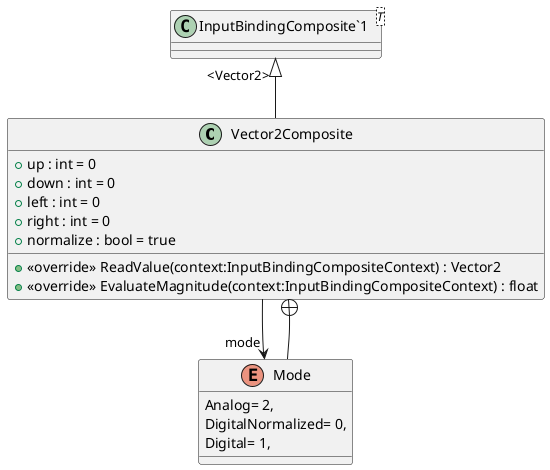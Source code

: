 @startuml
class Vector2Composite {
    + up : int = 0
    + down : int = 0
    + left : int = 0
    + right : int = 0
    + normalize : bool = true
    + <<override>> ReadValue(context:InputBindingCompositeContext) : Vector2
    + <<override>> EvaluateMagnitude(context:InputBindingCompositeContext) : float
}
class "InputBindingComposite`1"<T> {
}
enum Mode {
    Analog= 2,
    DigitalNormalized= 0,
    Digital= 1,
}
"InputBindingComposite`1" "<Vector2>" <|-- Vector2Composite
Vector2Composite --> "mode" Mode
Vector2Composite +-- Mode
@enduml
